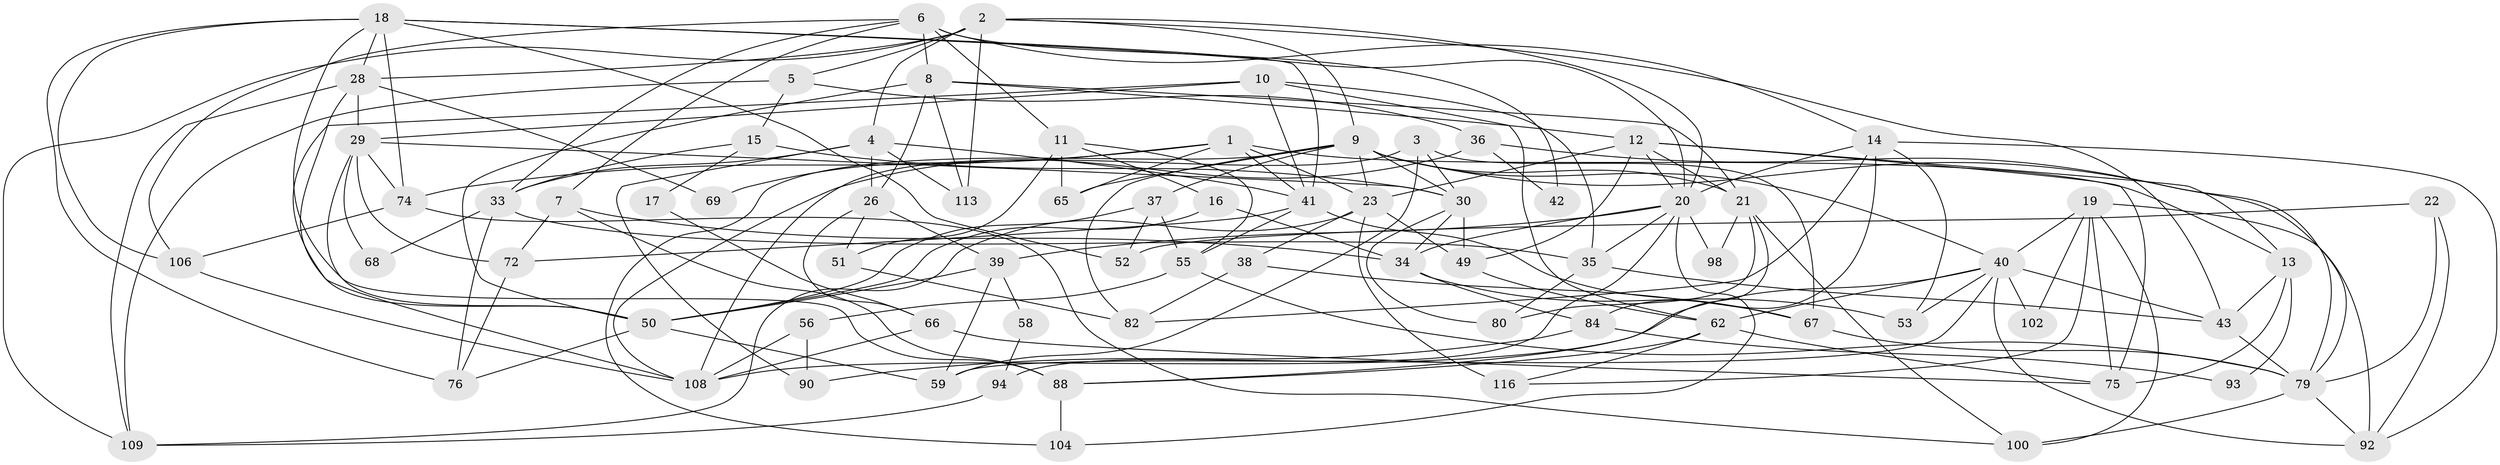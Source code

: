 // original degree distribution, {6: 0.10344827586206896, 3: 0.29310344827586204, 4: 0.31896551724137934, 5: 0.12931034482758622, 2: 0.10344827586206896, 7: 0.04310344827586207, 8: 0.008620689655172414}
// Generated by graph-tools (version 1.1) at 2025/11/02/27/25 16:11:22]
// undirected, 75 vertices, 179 edges
graph export_dot {
graph [start="1"]
  node [color=gray90,style=filled];
  1 [super="+115"];
  2 [super="+110"];
  3;
  4 [super="+83"];
  5 [super="+99"];
  6 [super="+46"];
  7 [super="+111"];
  8 [super="+24"];
  9 [super="+32"];
  10 [super="+25"];
  11 [super="+61"];
  12 [super="+27"];
  13 [super="+81"];
  14 [super="+63"];
  15 [super="+44"];
  16 [super="+70"];
  17;
  18 [super="+91"];
  19 [super="+73"];
  20 [super="+47"];
  21 [super="+86"];
  22;
  23 [super="+89"];
  26;
  28;
  29 [super="+64"];
  30 [super="+31"];
  33 [super="+48"];
  34 [super="+107"];
  35 [super="+101"];
  36;
  37;
  38;
  39 [super="+77"];
  40 [super="+54"];
  41 [super="+45"];
  42 [super="+60"];
  43;
  49 [super="+97"];
  50 [super="+112"];
  51;
  52;
  53 [super="+87"];
  55 [super="+85"];
  56 [super="+57"];
  58;
  59;
  62 [super="+78"];
  65;
  66;
  67 [super="+71"];
  68;
  69;
  72;
  74;
  75 [super="+105"];
  76 [super="+96"];
  79 [super="+103"];
  80;
  82;
  84 [super="+95"];
  88;
  90;
  92;
  93;
  94;
  98;
  100 [super="+114"];
  102;
  104;
  106;
  108;
  109;
  113;
  116;
  1 -- 13;
  1 -- 41 [weight=2];
  1 -- 65;
  1 -- 69;
  1 -- 74;
  1 -- 23;
  2 -- 20;
  2 -- 5;
  2 -- 113;
  2 -- 4;
  2 -- 9;
  2 -- 43;
  2 -- 28;
  2 -- 109;
  3 -- 108;
  3 -- 67;
  3 -- 59;
  3 -- 30;
  4 -- 26;
  4 -- 90;
  4 -- 113;
  4 -- 33;
  4 -- 41;
  5 -- 109;
  5 -- 36;
  5 -- 15;
  6 -- 42;
  6 -- 14;
  6 -- 33;
  6 -- 7;
  6 -- 8;
  6 -- 106;
  6 -- 11;
  7 -- 34;
  7 -- 72;
  7 -- 88;
  8 -- 26;
  8 -- 113;
  8 -- 21;
  8 -- 50;
  8 -- 12;
  9 -- 65 [weight=2];
  9 -- 37;
  9 -- 40 [weight=2];
  9 -- 79;
  9 -- 82;
  9 -- 104;
  9 -- 21;
  9 -- 30;
  9 -- 23;
  10 -- 62;
  10 -- 29;
  10 -- 108;
  10 -- 41;
  10 -- 35;
  11 -- 55;
  11 -- 65;
  11 -- 51;
  11 -- 16;
  12 -- 20;
  12 -- 21;
  12 -- 23;
  12 -- 13;
  12 -- 75;
  12 -- 49;
  13 -- 93;
  13 -- 43;
  13 -- 75;
  14 -- 82;
  14 -- 20 [weight=2];
  14 -- 84 [weight=2];
  14 -- 92;
  14 -- 53;
  15 -- 30;
  15 -- 17;
  15 -- 33;
  16 -- 34;
  16 -- 50;
  17 -- 66;
  18 -- 28;
  18 -- 74;
  18 -- 106;
  18 -- 88;
  18 -- 52;
  18 -- 76;
  18 -- 20;
  18 -- 41;
  19 -- 40;
  19 -- 75;
  19 -- 102;
  19 -- 116;
  19 -- 100;
  19 -- 92;
  20 -- 35;
  20 -- 98;
  20 -- 34;
  20 -- 39;
  20 -- 104;
  20 -- 94;
  21 -- 80;
  21 -- 98;
  21 -- 88;
  21 -- 100;
  22 -- 52;
  22 -- 92;
  22 -- 79;
  23 -- 116 [weight=2];
  23 -- 49;
  23 -- 109;
  23 -- 38;
  26 -- 51;
  26 -- 66;
  26 -- 39;
  28 -- 29;
  28 -- 69;
  28 -- 109;
  28 -- 50;
  29 -- 74;
  29 -- 30;
  29 -- 72;
  29 -- 68;
  29 -- 50;
  30 -- 49;
  30 -- 80;
  30 -- 34;
  33 -- 35;
  33 -- 68;
  33 -- 76;
  34 -- 53;
  34 -- 84;
  35 -- 80;
  35 -- 43;
  36 -- 79;
  36 -- 108;
  36 -- 42;
  37 -- 50;
  37 -- 52;
  37 -- 55;
  38 -- 82;
  38 -- 67;
  39 -- 50;
  39 -- 59;
  39 -- 58;
  40 -- 92;
  40 -- 102;
  40 -- 108;
  40 -- 53;
  40 -- 62;
  40 -- 43;
  40 -- 59;
  41 -- 72;
  41 -- 67;
  41 -- 55;
  43 -- 79;
  49 -- 62;
  50 -- 76;
  50 -- 59;
  51 -- 82;
  55 -- 79;
  55 -- 56;
  56 -- 90;
  56 -- 108;
  58 -- 94;
  62 -- 116;
  62 -- 75;
  62 -- 88;
  66 -- 108;
  66 -- 75;
  67 -- 79;
  72 -- 76;
  74 -- 106;
  74 -- 100;
  79 -- 100;
  79 -- 92;
  84 -- 90;
  84 -- 93;
  88 -- 104;
  94 -- 109;
  106 -- 108;
}

